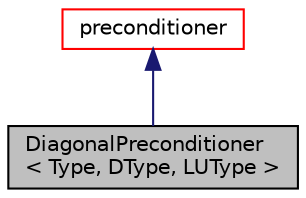 digraph "DiagonalPreconditioner&lt; Type, DType, LUType &gt;"
{
  bgcolor="transparent";
  edge [fontname="Helvetica",fontsize="10",labelfontname="Helvetica",labelfontsize="10"];
  node [fontname="Helvetica",fontsize="10",shape=record];
  Node1 [label="DiagonalPreconditioner\l\< Type, DType, LUType \>",height=0.2,width=0.4,color="black", fillcolor="grey75", style="filled", fontcolor="black"];
  Node2 -> Node1 [dir="back",color="midnightblue",fontsize="10",style="solid",fontname="Helvetica"];
  Node2 [label="preconditioner",height=0.2,width=0.4,color="red",URL="$a01997.html",tooltip="Abstract base-class for LduMatrix preconditioners. "];
}
